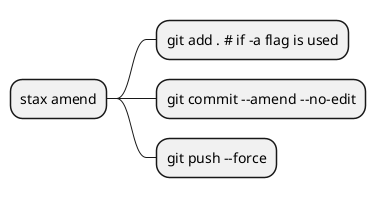 @startmindmap
+ stax amend
++ git add . # if -a flag is used
++ git commit -~-amend --no-edit
++ git push --force
@endmindmap
